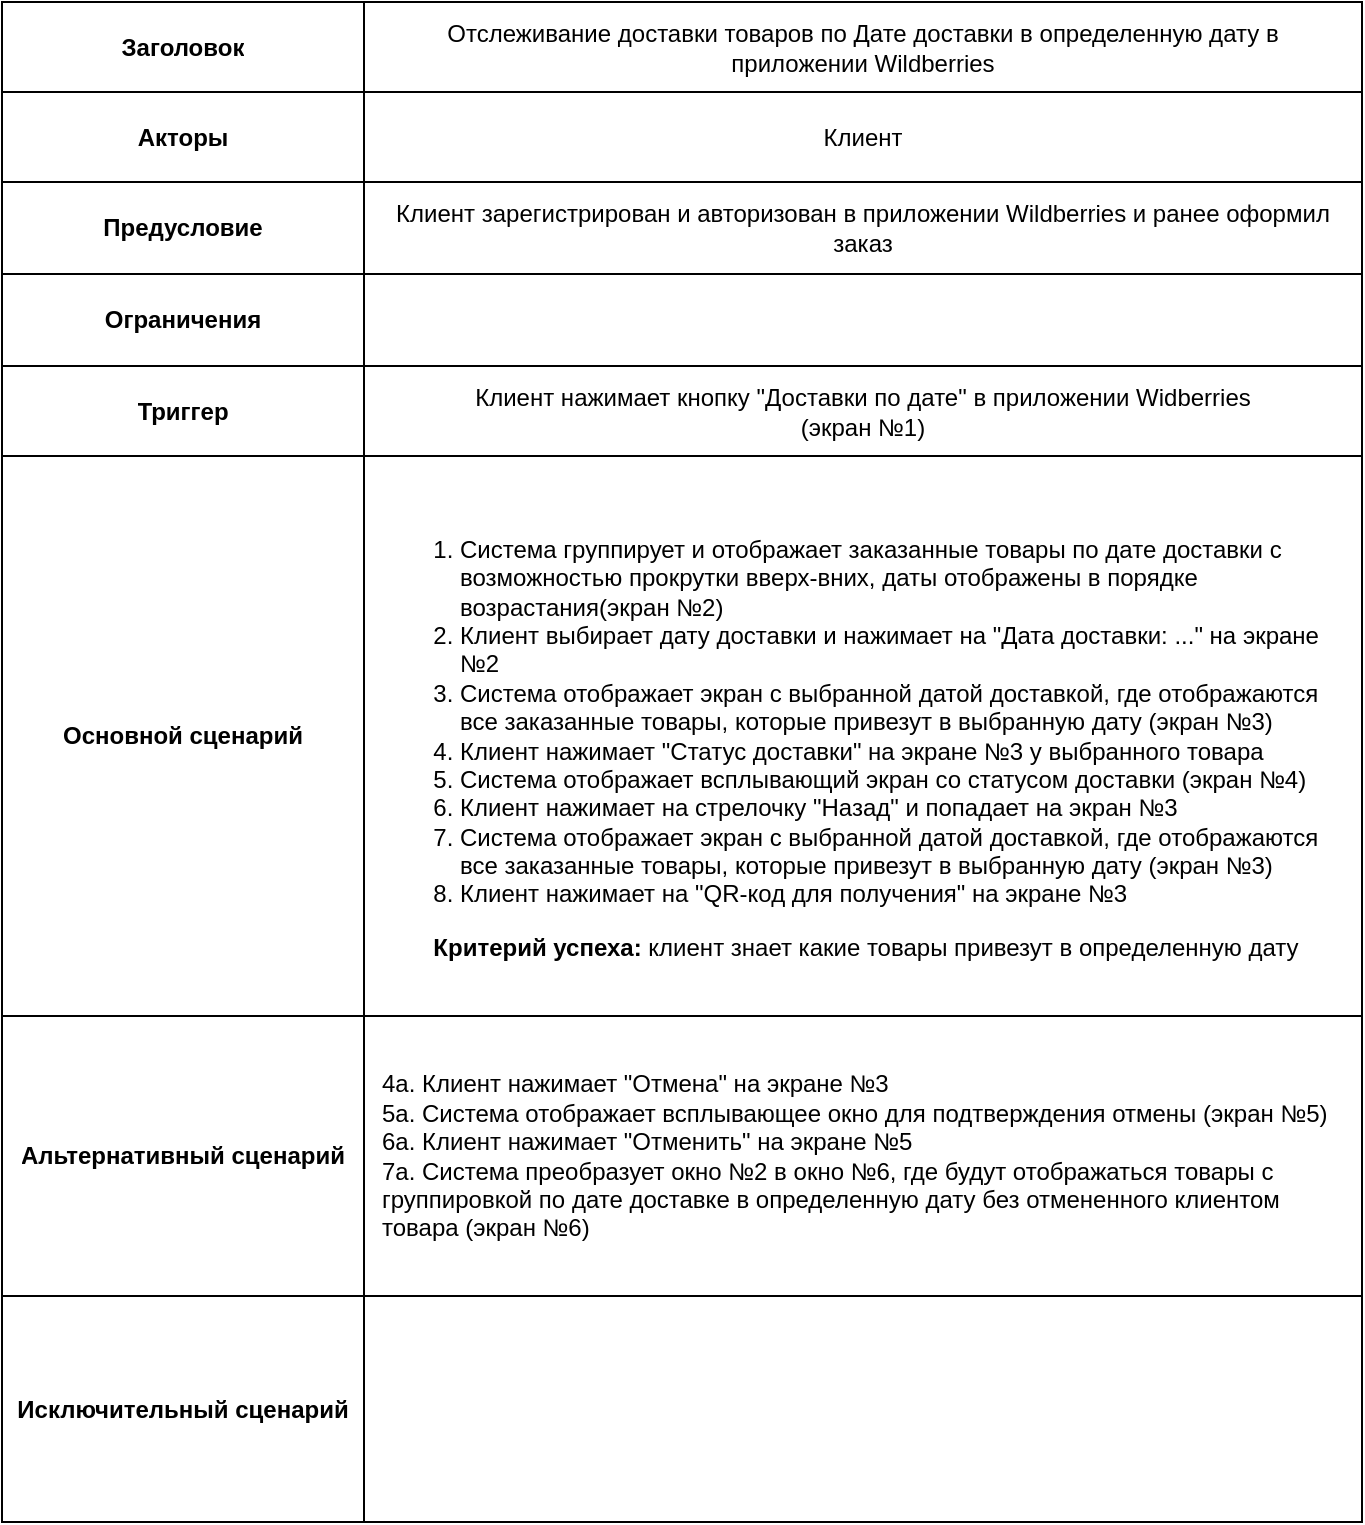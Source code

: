 <mxfile version="24.7.17">
  <diagram id="iSdH8Bf3Pxa846-qju2B" name="USER_CASE">
    <mxGraphModel dx="777" dy="579" grid="1" gridSize="10" guides="1" tooltips="1" connect="1" arrows="1" fold="1" page="1" pageScale="1" pageWidth="1169" pageHeight="827" math="0" shadow="0">
      <root>
        <mxCell id="0" />
        <mxCell id="1" parent="0" />
        <mxCell id="7Kad4Xk6t2y7_XiCvmx0-1" value="" style="shape=table;startSize=0;container=1;collapsible=0;childLayout=tableLayout;" parent="1" vertex="1">
          <mxGeometry x="80" y="40" width="680" height="760" as="geometry" />
        </mxCell>
        <mxCell id="7Kad4Xk6t2y7_XiCvmx0-2" value="" style="shape=tableRow;horizontal=0;startSize=0;swimlaneHead=0;swimlaneBody=0;strokeColor=inherit;top=0;left=0;bottom=0;right=0;collapsible=0;dropTarget=0;fillColor=none;points=[[0,0.5],[1,0.5]];portConstraint=eastwest;" parent="7Kad4Xk6t2y7_XiCvmx0-1" vertex="1">
          <mxGeometry width="680" height="45" as="geometry" />
        </mxCell>
        <mxCell id="7Kad4Xk6t2y7_XiCvmx0-3" value="&lt;b&gt;Заголовок&lt;/b&gt;" style="shape=partialRectangle;html=1;whiteSpace=wrap;connectable=0;strokeColor=inherit;overflow=hidden;fillColor=none;top=0;left=0;bottom=0;right=0;pointerEvents=1;" parent="7Kad4Xk6t2y7_XiCvmx0-2" vertex="1">
          <mxGeometry width="181" height="45" as="geometry">
            <mxRectangle width="181" height="45" as="alternateBounds" />
          </mxGeometry>
        </mxCell>
        <mxCell id="7Kad4Xk6t2y7_XiCvmx0-4" value="Отслеживание доставки товаров по Дате доставки в определенную дату в приложении Wildberries" style="shape=partialRectangle;html=1;whiteSpace=wrap;connectable=0;strokeColor=inherit;overflow=hidden;fillColor=none;top=0;left=0;bottom=0;right=0;pointerEvents=1;spacingLeft=7;spacingRight=7;" parent="7Kad4Xk6t2y7_XiCvmx0-2" vertex="1">
          <mxGeometry x="181" width="499" height="45" as="geometry">
            <mxRectangle width="499" height="45" as="alternateBounds" />
          </mxGeometry>
        </mxCell>
        <mxCell id="7Kad4Xk6t2y7_XiCvmx0-5" value="" style="shape=tableRow;horizontal=0;startSize=0;swimlaneHead=0;swimlaneBody=0;strokeColor=inherit;top=0;left=0;bottom=0;right=0;collapsible=0;dropTarget=0;fillColor=none;points=[[0,0.5],[1,0.5]];portConstraint=eastwest;" parent="7Kad4Xk6t2y7_XiCvmx0-1" vertex="1">
          <mxGeometry y="45" width="680" height="45" as="geometry" />
        </mxCell>
        <mxCell id="7Kad4Xk6t2y7_XiCvmx0-6" value="&lt;b&gt;Акторы&lt;/b&gt;" style="shape=partialRectangle;html=1;whiteSpace=wrap;connectable=0;strokeColor=inherit;overflow=hidden;fillColor=none;top=0;left=0;bottom=0;right=0;pointerEvents=1;" parent="7Kad4Xk6t2y7_XiCvmx0-5" vertex="1">
          <mxGeometry width="181" height="45" as="geometry">
            <mxRectangle width="181" height="45" as="alternateBounds" />
          </mxGeometry>
        </mxCell>
        <mxCell id="7Kad4Xk6t2y7_XiCvmx0-7" value="Клиент" style="shape=partialRectangle;html=1;whiteSpace=wrap;connectable=0;strokeColor=inherit;overflow=hidden;fillColor=none;top=0;left=0;bottom=0;right=0;pointerEvents=1;spacingLeft=7;spacingRight=7;" parent="7Kad4Xk6t2y7_XiCvmx0-5" vertex="1">
          <mxGeometry x="181" width="499" height="45" as="geometry">
            <mxRectangle width="499" height="45" as="alternateBounds" />
          </mxGeometry>
        </mxCell>
        <mxCell id="7Kad4Xk6t2y7_XiCvmx0-8" value="" style="shape=tableRow;horizontal=0;startSize=0;swimlaneHead=0;swimlaneBody=0;strokeColor=inherit;top=0;left=0;bottom=0;right=0;collapsible=0;dropTarget=0;fillColor=none;points=[[0,0.5],[1,0.5]];portConstraint=eastwest;" parent="7Kad4Xk6t2y7_XiCvmx0-1" vertex="1">
          <mxGeometry y="90" width="680" height="46" as="geometry" />
        </mxCell>
        <mxCell id="7Kad4Xk6t2y7_XiCvmx0-9" value="&lt;b&gt;Предусловие&lt;/b&gt;" style="shape=partialRectangle;html=1;whiteSpace=wrap;connectable=0;strokeColor=inherit;overflow=hidden;fillColor=none;top=0;left=0;bottom=0;right=0;pointerEvents=1;" parent="7Kad4Xk6t2y7_XiCvmx0-8" vertex="1">
          <mxGeometry width="181" height="46" as="geometry">
            <mxRectangle width="181" height="46" as="alternateBounds" />
          </mxGeometry>
        </mxCell>
        <mxCell id="7Kad4Xk6t2y7_XiCvmx0-10" value="Клиент зарегистрирован и авторизован в приложении Wildberries и ранее оформил заказ" style="shape=partialRectangle;html=1;whiteSpace=wrap;connectable=0;strokeColor=inherit;overflow=hidden;fillColor=none;top=0;left=0;bottom=0;right=0;pointerEvents=1;spacingLeft=7;spacingRight=7;" parent="7Kad4Xk6t2y7_XiCvmx0-8" vertex="1">
          <mxGeometry x="181" width="499" height="46" as="geometry">
            <mxRectangle width="499" height="46" as="alternateBounds" />
          </mxGeometry>
        </mxCell>
        <mxCell id="7Kad4Xk6t2y7_XiCvmx0-11" value="" style="shape=tableRow;horizontal=0;startSize=0;swimlaneHead=0;swimlaneBody=0;strokeColor=inherit;top=0;left=0;bottom=0;right=0;collapsible=0;dropTarget=0;fillColor=none;points=[[0,0.5],[1,0.5]];portConstraint=eastwest;" parent="7Kad4Xk6t2y7_XiCvmx0-1" vertex="1">
          <mxGeometry y="136" width="680" height="46" as="geometry" />
        </mxCell>
        <mxCell id="7Kad4Xk6t2y7_XiCvmx0-12" value="&lt;b&gt;Ограничения&lt;/b&gt;" style="shape=partialRectangle;html=1;whiteSpace=wrap;connectable=0;strokeColor=inherit;overflow=hidden;fillColor=none;top=0;left=0;bottom=0;right=0;pointerEvents=1;" parent="7Kad4Xk6t2y7_XiCvmx0-11" vertex="1">
          <mxGeometry width="181" height="46" as="geometry">
            <mxRectangle width="181" height="46" as="alternateBounds" />
          </mxGeometry>
        </mxCell>
        <mxCell id="7Kad4Xk6t2y7_XiCvmx0-13" value="" style="shape=partialRectangle;html=1;whiteSpace=wrap;connectable=0;strokeColor=inherit;overflow=hidden;fillColor=none;top=0;left=0;bottom=0;right=0;pointerEvents=1;spacingLeft=7;spacingRight=7;" parent="7Kad4Xk6t2y7_XiCvmx0-11" vertex="1">
          <mxGeometry x="181" width="499" height="46" as="geometry">
            <mxRectangle width="499" height="46" as="alternateBounds" />
          </mxGeometry>
        </mxCell>
        <mxCell id="7Kad4Xk6t2y7_XiCvmx0-14" value="" style="shape=tableRow;horizontal=0;startSize=0;swimlaneHead=0;swimlaneBody=0;strokeColor=inherit;top=0;left=0;bottom=0;right=0;collapsible=0;dropTarget=0;fillColor=none;points=[[0,0.5],[1,0.5]];portConstraint=eastwest;" parent="7Kad4Xk6t2y7_XiCvmx0-1" vertex="1">
          <mxGeometry y="182" width="680" height="45" as="geometry" />
        </mxCell>
        <mxCell id="7Kad4Xk6t2y7_XiCvmx0-15" value="&lt;b&gt;Триггер&lt;/b&gt;" style="shape=partialRectangle;html=1;whiteSpace=wrap;connectable=0;strokeColor=inherit;overflow=hidden;fillColor=none;top=0;left=0;bottom=0;right=0;pointerEvents=1;" parent="7Kad4Xk6t2y7_XiCvmx0-14" vertex="1">
          <mxGeometry width="181" height="45" as="geometry">
            <mxRectangle width="181" height="45" as="alternateBounds" />
          </mxGeometry>
        </mxCell>
        <mxCell id="7Kad4Xk6t2y7_XiCvmx0-16" value="Клиент нажимает кнопку &quot;Доставки по дате&quot; в приложении Widberries&lt;div&gt;(экран №1)&lt;/div&gt;" style="shape=partialRectangle;html=1;whiteSpace=wrap;connectable=0;strokeColor=inherit;overflow=hidden;fillColor=none;top=0;left=0;bottom=0;right=0;pointerEvents=1;spacingLeft=7;spacingRight=7;" parent="7Kad4Xk6t2y7_XiCvmx0-14" vertex="1">
          <mxGeometry x="181" width="499" height="45" as="geometry">
            <mxRectangle width="499" height="45" as="alternateBounds" />
          </mxGeometry>
        </mxCell>
        <mxCell id="7Kad4Xk6t2y7_XiCvmx0-17" value="" style="shape=tableRow;horizontal=0;startSize=0;swimlaneHead=0;swimlaneBody=0;strokeColor=inherit;top=0;left=0;bottom=0;right=0;collapsible=0;dropTarget=0;fillColor=none;points=[[0,0.5],[1,0.5]];portConstraint=eastwest;" parent="7Kad4Xk6t2y7_XiCvmx0-1" vertex="1">
          <mxGeometry y="227" width="680" height="280" as="geometry" />
        </mxCell>
        <mxCell id="7Kad4Xk6t2y7_XiCvmx0-18" value="&lt;b&gt;Основной сценарий&lt;/b&gt;" style="shape=partialRectangle;html=1;whiteSpace=wrap;connectable=0;strokeColor=inherit;overflow=hidden;fillColor=none;top=0;left=0;bottom=0;right=0;pointerEvents=1;" parent="7Kad4Xk6t2y7_XiCvmx0-17" vertex="1">
          <mxGeometry width="181" height="280" as="geometry">
            <mxRectangle width="181" height="280" as="alternateBounds" />
          </mxGeometry>
        </mxCell>
        <mxCell id="7Kad4Xk6t2y7_XiCvmx0-19" value="&lt;ol style=&quot;text-align: left;&quot;&gt;&lt;li&gt;Система группирует и отображает заказанные товары по дате доставки с возможностью прокрутки вверх-вних, даты отображены в порядке возрастания(экран №2)&lt;/li&gt;&lt;li&gt;Клиент выбирает дату доставки и нажимает на &quot;Дата доставки: ...&quot; на экране №2&lt;/li&gt;&lt;li&gt;Система отображает экран с выбранной датой доставкой, где отображаются все заказанные товары, которые привезут в выбранную дату (экран №3)&lt;/li&gt;&lt;li&gt;Клиент нажимает &quot;Статус доставки&quot; на экране №3 у выбранного товара&lt;/li&gt;&lt;li&gt;Система отображает всплывающий экран со статусом доставки (экран №4)&lt;/li&gt;&lt;li&gt;Клиент нажимает на стрелочку &quot;Назад&quot; и попадает на экран №3&lt;/li&gt;&lt;li&gt;Система отображает экран с выбранной датой доставкой, где отображаются все заказанные товары, которые привезут в выбранную дату (экран №3)&lt;/li&gt;&lt;li&gt;Клиент нажимает на &quot;QR-код для получения&quot; на экране №3&lt;/li&gt;&lt;/ol&gt;&lt;span style=&quot;background-color: initial;&quot;&gt;&lt;div style=&quot;text-align: left;&quot;&gt;&lt;b style=&quot;font-weight: bold; background-color: initial;&quot;&gt;&lt;span style=&quot;white-space: pre;&quot;&gt;&#x9;&lt;/span&gt;&lt;/b&gt;&lt;b style=&quot;font-weight: bold; background-color: initial; text-align: center;&quot;&gt;Критерий успеха: &lt;/b&gt;&lt;span style=&quot;background-color: initial; text-align: center;&quot;&gt;клиент знает какие товары привезут в определенную дату&lt;/span&gt;&lt;/div&gt;&lt;/span&gt;" style="shape=partialRectangle;html=1;whiteSpace=wrap;connectable=0;strokeColor=inherit;overflow=hidden;fillColor=none;top=0;left=0;bottom=0;right=0;pointerEvents=1;spacingLeft=7;spacingRight=7;" parent="7Kad4Xk6t2y7_XiCvmx0-17" vertex="1">
          <mxGeometry x="181" width="499" height="280" as="geometry">
            <mxRectangle width="499" height="280" as="alternateBounds" />
          </mxGeometry>
        </mxCell>
        <mxCell id="7Kad4Xk6t2y7_XiCvmx0-20" value="" style="shape=tableRow;horizontal=0;startSize=0;swimlaneHead=0;swimlaneBody=0;strokeColor=inherit;top=0;left=0;bottom=0;right=0;collapsible=0;dropTarget=0;fillColor=none;points=[[0,0.5],[1,0.5]];portConstraint=eastwest;" parent="7Kad4Xk6t2y7_XiCvmx0-1" vertex="1">
          <mxGeometry y="507" width="680" height="140" as="geometry" />
        </mxCell>
        <mxCell id="7Kad4Xk6t2y7_XiCvmx0-21" value="&lt;b&gt;Альтернативный сценарий&lt;/b&gt;" style="shape=partialRectangle;html=1;whiteSpace=wrap;connectable=0;strokeColor=inherit;overflow=hidden;fillColor=none;top=0;left=0;bottom=0;right=0;pointerEvents=1;" parent="7Kad4Xk6t2y7_XiCvmx0-20" vertex="1">
          <mxGeometry width="181" height="140" as="geometry">
            <mxRectangle width="181" height="140" as="alternateBounds" />
          </mxGeometry>
        </mxCell>
        <mxCell id="7Kad4Xk6t2y7_XiCvmx0-22" value="4а. Клиент нажимает &quot;Отмена&quot; на экране №3&lt;div&gt;5а. Система отображает всплывающее окно для подтверждения отмены (экран №5)&lt;/div&gt;&lt;div&gt;6а. Клиент нажимает &quot;Отменить&quot; на экране №5&lt;/div&gt;&lt;div&gt;7а. Система преобразует окно №2 в окно №6, где будут отображаться товары&amp;nbsp;&lt;span style=&quot;background-color: initial;&quot;&gt;с группировкой по дате доставке в определенную дату&lt;/span&gt;&lt;span style=&quot;background-color: initial;&quot;&gt;&amp;nbsp;без отмененного клиентом товара (экран №6)&lt;/span&gt;&lt;/div&gt;" style="shape=partialRectangle;html=1;whiteSpace=wrap;connectable=0;strokeColor=inherit;overflow=hidden;fillColor=none;top=0;left=0;bottom=0;right=0;pointerEvents=1;align=left;spacingLeft=7;spacingRight=7;" parent="7Kad4Xk6t2y7_XiCvmx0-20" vertex="1">
          <mxGeometry x="181" width="499" height="140" as="geometry">
            <mxRectangle width="499" height="140" as="alternateBounds" />
          </mxGeometry>
        </mxCell>
        <mxCell id="7Kad4Xk6t2y7_XiCvmx0-23" value="" style="shape=tableRow;horizontal=0;startSize=0;swimlaneHead=0;swimlaneBody=0;strokeColor=inherit;top=0;left=0;bottom=0;right=0;collapsible=0;dropTarget=0;fillColor=none;points=[[0,0.5],[1,0.5]];portConstraint=eastwest;" parent="7Kad4Xk6t2y7_XiCvmx0-1" vertex="1">
          <mxGeometry y="647" width="680" height="113" as="geometry" />
        </mxCell>
        <mxCell id="7Kad4Xk6t2y7_XiCvmx0-24" value="&lt;b&gt;Исключительный сценарий&lt;/b&gt;" style="shape=partialRectangle;html=1;whiteSpace=wrap;connectable=0;strokeColor=inherit;overflow=hidden;fillColor=none;top=0;left=0;bottom=0;right=0;pointerEvents=1;" parent="7Kad4Xk6t2y7_XiCvmx0-23" vertex="1">
          <mxGeometry width="181" height="113" as="geometry">
            <mxRectangle width="181" height="113" as="alternateBounds" />
          </mxGeometry>
        </mxCell>
        <mxCell id="7Kad4Xk6t2y7_XiCvmx0-25" value="&lt;div style=&quot;text-align: left;&quot;&gt;&lt;br&gt;&lt;/div&gt;" style="shape=partialRectangle;html=1;whiteSpace=wrap;connectable=0;strokeColor=inherit;overflow=hidden;fillColor=none;top=0;left=0;bottom=0;right=0;pointerEvents=1;spacingLeft=7;spacingRight=7;" parent="7Kad4Xk6t2y7_XiCvmx0-23" vertex="1">
          <mxGeometry x="181" width="499" height="113" as="geometry">
            <mxRectangle width="499" height="113" as="alternateBounds" />
          </mxGeometry>
        </mxCell>
      </root>
    </mxGraphModel>
  </diagram>
</mxfile>
